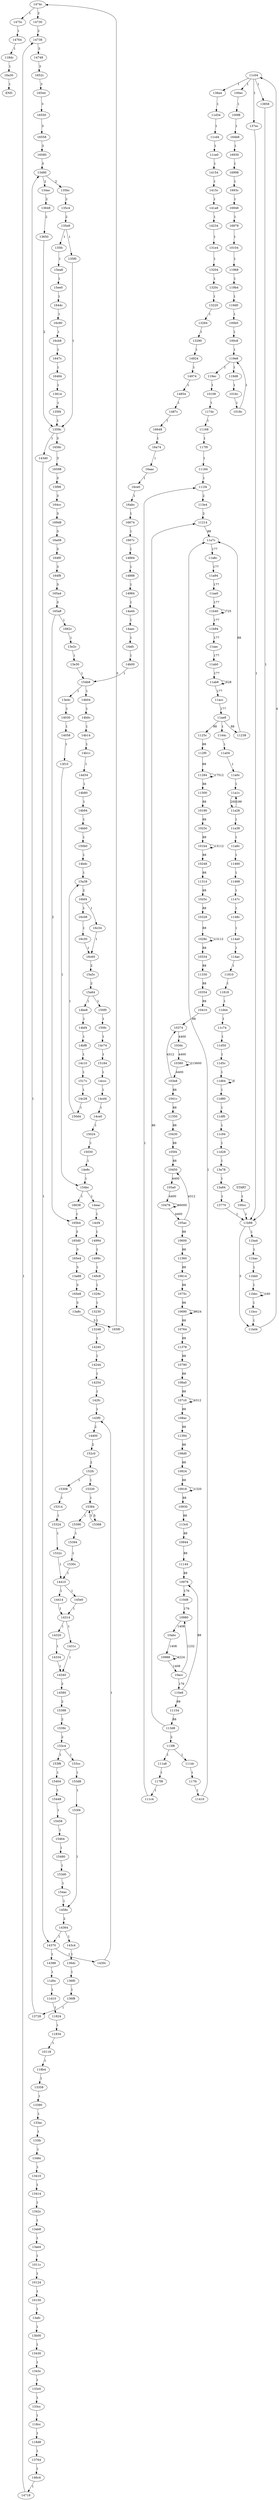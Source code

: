 digraph RAIL_CFG {
"118dc" -> "16a30" [label="1"];
"14764" -> "118dc" [label="1"];
"1475c" -> "14764" [label="1"];
"1474c" -> "1475c" [label="1"];
"16638" -> "165b4" [label="1"];
"154bc" -> "16638" [label="1"];
"14058" -> "13f10" [label="1"];
"13e4c" -> "14030" [label="1"];
"154b8" -> "13e4c" [label="1"];
"165a8" -> "1662c" [label="1"];
"135f0" -> "1359c" [label="1"];
"13a88" -> "165e8" [label="3"];
"165e4" -> "13a88" [label="3"];
"165d0" -> "165e4" [label="3"];
"164f0" -> "164f8" [label="3"];
"16a08" -> "164f0" [label="3"];
"169d8" -> "16a08" [label="3"];
"13650" -> "1359c" [label="2"];
"13480" -> "134ac" [label="2"];
"1474c" -> "14730" [label="2"];
"16558" -> "16580" [label="3"];
"16550" -> "16558" [label="3"];
"16544" -> "16550" [label="3"];
"1652c" -> "16544" [label="3"];
"14748" -> "1652c" [label="3"];
"146c4" -> "14718" [label="1"];
"118cc" -> "118d8" [label="1"];
"1343c" -> "133c0" [label="1"];
"13b00" -> "13430" [label="1"];
"13afc" -> "13b00" [label="1"];
"10150" -> "13afc" [label="1"];
"1011c" -> "10124" [label="1"];
"11834" -> "10118" [label="1"];
"11824" -> "11834" [label="1"];
"14388" -> "11d0c" [label="1"];
"14370" -> "14388" [label="1"];
"16484" -> "13614" [label="1"];
"13e2c" -> "13e30" [label="1"];
"1647c" -> "16484" [label="1"];
"16cb8" -> "1647c" [label="1"];
"15ea8" -> "15ee0" [label="1"];
"135bc" -> "135c4" [label="2"];
"136dc" -> "136f0" [label="1"];
"143c4" -> "136dc" [label="1"];
"14364" -> "143c4" [label="1"];
"153f4" -> "1458c" [label="1"];
"153d8" -> "153f4" [label="1"];
"153cc" -> "153d8" [label="1"];
"153c4" -> "153cc" [label="1"];
"14334" -> "14340" [label="1"];
"14314" -> "14320" [label="1"];
"14414" -> "14314" [label="1"];
"13764" -> "146c4" [label="1"];
"14410" -> "14414" [label="1"];
"1532c" -> "14410" [label="1"];
"15324" -> "1532c" [label="1"];
"15314" -> "15324" [label="1"];
"15308" -> "15314" [label="1"];
"11d10" -> "11824" [label="1"];
"1430c" -> "143f0" [label="1"];
"14370" -> "1430c" [label="1"];
"14364" -> "14370" [label="1"];
"1458c" -> "14364" [label="2"];
"13728" -> "13480" [label="1"];
"154ac" -> "1458c" [label="1"];
"15480" -> "153d0" [label="1"];
"13358" -> "13390" [label="1"];
"11d0c" -> "11d10" [label="1"];
"15464" -> "15480" [label="1"];
"15458" -> "15464" [label="1"];
"15404" -> "15448" [label="1"];
"16580" -> "13480" [label="3"];
"15398" -> "1539c" [label="2"];
"14580" -> "15398" [label="2"];
"14314" -> "1431c" [label="1"];
"134ac" -> "13648" [label="2"];
"145e0" -> "14314" [label="1"];
"1530c" -> "14410" [label="1"];
"15394" -> "1530c" [label="1"];
"15384" -> "15390" [label="1"];
"1346c" -> "13410" [label="1"];
"15384" -> "15368" [label="5"];
"15330" -> "15384" [label="1"];
"14400" -> "152c0" [label="2"];
"13ae4" -> "1011c" [label="1"];
"14254" -> "142fc" [label="1"];
"14244" -> "14254" [label="1"];
"14240" -> "14244" [label="1"];
"15ee0" -> "1644c" [label="1"];
"14994" -> "1499c" [label="1"];
"154bc" -> "14eac" [label="1"];
"14e8c" -> "154bc" [label="1"];
"14cd4" -> "14ce0" [label="1"];
"1658c" -> "16598" [label="3"];
"135e8" -> "135fc" [label="1"];
"15184" -> "14ccc" [label="1"];
"149c8" -> "1329c" [label="1"];
"14c74" -> "15184" [label="1"];
"16c34" -> "16c60" [label="1"];
"14c28" -> "150d4" [label="1"];
"14c10" -> "1517c" [label="1"];
"165a8" -> "165b4" [label="2"];
"135f4" -> "1359c" [label="1"];
"15a64" -> "14be8" [label="1"];
"16bf4" -> "16c34" [label="1"];
"15a5c" -> "15a64" [label="2"];
"16c60" -> "15a5c" [label="2"];
"16c08" -> "16c30" [label="1"];
"16bf4" -> "16c08" [label="1"];
"150b0" -> "14bdc" [label="1"];
"14bb0" -> "150b0" [label="1"];
"13414" -> "1342c" [label="1"];
"14b94" -> "14bb0" [label="1"];
"14340" -> "14580" [label="2"];
"14d34" -> "14b80" [label="1"];
"1359c" -> "1658c" [label="3"];
"14b1c" -> "14d34" [label="1"];
"101b4" -> "10248" [label="88"];
"153c4" -> "153f8" [label="1"];
"11b98" -> "11ba4" [label="1"];
"10690" -> "10690" [label="8624"];
"11284" -> "11284" [label="17512"];
"150fc" -> "14c74" [label="1"];
"10918" -> "10930" [label="88"];
"11818" -> "11d44" [label="1"];
"10614" -> "1075c" [label="88"];
"14030" -> "14058" [label="1"];
"105ac" -> "10600" [label="88"];
"13a8c" -> "165f0" [label="3"];
"152fc" -> "15308" [label="1"];
"10478" -> "105ac" [label="4400"];
"11350" -> "10430" [label="88"];
"133cc" -> "118cc" [label="1"];
"154b8" -> "14b04" [label="1"];
"103dc" -> "10380" [label="4400"];
"103e8" -> "10374" [label="4312"];
"11330" -> "10354" [label="88"];
"16c90" -> "16cb8" [label="1"];
"14ccc" -> "14cd4" [label="1"];
"1028c" -> "10334" [label="88"];
"14924" -> "14974" [label="1"];
"1028c" -> "1028c" [label="13112"];
"105a0" -> "10478" [label="4400"];
"11314" -> "1025c" [label="88"];
"100c8" -> "119e8" [label="1"];
"118d8" -> "13764" [label="1"];
"10918" -> "10918" [label="1320"];
"133ac" -> "133fc" [label="1"];
"14b00" -> "154b8" [label="1"];
"11c04" -> "13858" [label="1"];
"10478" -> "10478" [label="66000"];
"10450" -> "105a0" [label="4400"];
"13430" -> "1343c" [label="1"];
"112f0" -> "11284" [label="88"];
"119b4" -> "119d0" [label="1"];
"14bf8" -> "14c10" [label="1"];
"14b04" -> "14b0c" [label="1"];
"1125c" -> "112f0" [label="88"];
"14b14" -> "14b1c" [label="1"];
"11a94" -> "11aa0" [label="177"];
"10328" -> "1028c" [label="88"];
"10124" -> "10150" [label="1"];
"11c94" -> "11d28" [label="1"];
"136f0" -> "136f8" [label="1"];
"1329c" -> "13230" [label="1"];
"10334" -> "11330" [label="88"];
"14730" -> "14738" [label="2"];
"10190" -> "1023c" [label="88"];
"11378" -> "10790" [label="88"];
"135e8" -> "135f0" [label="1"];
"11b94" -> "11aac" [label="177"];
"1539c" -> "153c4" [label="2"];
"138a4" -> "11d34" [label="1"];
"141a8" -> "14234" [label="1"];
"11d64" -> "11d80" [label="1"];
"1320c" -> "13220" [label="1"];
"135fc" -> "15ea8" [label="1"];
"1075c" -> "10690" [label="88"];
"165f0" -> "1474c" [label="3"];
"11acc" -> "11ae8" [label="177"];
"11b40" -> "11b94" [label="177"];
"14738" -> "14748" [label="3"];
"14be8" -> "14bf4" [label="1"];
"1487c" -> "16648" [label="1"];
"11ab8" -> "11ab8" [label="528"];
"15030" -> "14e8c" [label="1"];
"11238" -> "11a7c" [label="88"];
"10380" -> "10380" [label="215600"];
"1499c" -> "149c8" [label="1"];
"10354" -> "10410" [label="88"];
"11284" -> "11300" [label="88"];
"119d0" -> "100b0" [label="1"];
"113e4" -> "11214" [label="2"];
"13230" -> "13248" [label="1"];
"150d4" -> "15a38" [label="1"];
"11a7c" -> "11a8c" [label="177"];
"1342c" -> "13ab8" [label="1"];
"14b80" -> "14b94" [label="1"];
"11bb0" -> "11bbc" [label="1"];
"10690" -> "10764" [label="88"];
"110e8" -> "10978" [label="88"];
"10410" -> "10374" [label="88"];
"11ab0" -> "11ab8" [label="177"];
"117dc" -> "11168" [label="1"];
"164cc" -> "169d8" [label="3"];
"15a38" -> "16bf4" [label="2"];
"11bac" -> "11bb0" [label="1"];
"11968" -> "119b4" [label="1"];
"103e8" -> "1041c" [label="88"];
"165b4" -> "165d0" [label="3"];
"14ce0" -> "15024" [label="1"];
"1025c" -> "10328" [label="88"];
"142fc" -> "143f0" [label="1"];
"11360" -> "10614" [label="88"];
"11ba4" -> "11bac" [label="1"];
"14a44" -> "14aec" [label="1"];
"119e8" -> "119ec" [label="1"];
"118b4" -> "13358" [label="1"];
"13248" -> "14240" [label="1"];
"11bcc" -> "11bd4" [label="1"];
"13390" -> "133ac" [label="1"];
"1023c" -> "101b4" [label="88"];
"1041c" -> "11350" [label="88"];
"119d8" -> "1016c" [label="1"];
"164f8" -> "165a4" [label="3"];
"13ab8" -> "13ae4" [label="1"];
"1359c" -> "143d0" [label="1"];
"15448" -> "15458" [label="1"];
"11d80" -> "11df0" [label="1"];
"14b0c" -> "14b14" [label="1"];
"10764" -> "11378" [label="88"];
"10248" -> "11314" [label="88"];
"11394" -> "108d0" [label="88"];
"133c0" -> "133cc" [label="1"];
"14888" -> "14984" [label="1"];
"16978" -> "10104" [label="1"];
"1517c" -> "14c28" [label="1"];
"1693c" -> "16948" [label="1"];
"117f0" -> "11184" [label="1"];
"11144" -> "10978" [label="88"];
"15390" -> "15394" [label="1"];
"13770" -> "11b98" [label="1"];
"10430" -> "105f4" [label="88"];
"11b40" -> "11b40" [label="725"];
"11bbc" -> "11bcc" [label="1"];
"100cc" -> "11b98" [label="1"];
"10380" -> "103e8" [label="4400"];
"10104" -> "11968" [label="1"];
"14eac" -> "14cf4" [label="1"];
"11ab8" -> "11acc" [label="177"];
"10374" -> "103dc" [label="4400"];
"150f0" -> "150fc" [label="1"];
"164b8" -> "16930" [label="1"];
"11154" -> "113d8" [label="88"];
"14cf4" -> "14994" [label="1"];
"16930" -> "16998" [label="1"];
"16c30" -> "16c60" [label="1"];
"11bbc" -> "11bbc" [label="160"];
"110d8" -> "10980" [label="176"];
"165e8" -> "13a8c" [label="3"];
"11b98" -> "11bd4" [label="3"];
"13410" -> "13414" [label="1"];
"16948" -> "16978" [label="1"];
"15368" -> "15384" [label="5"];
"100ec" -> "100f8" [label="1"];
"119ec" -> "10108" [label="1"];
"1016c" -> "1018c" [label="1"];
"111f4" -> "113e4" [label="2"];
"100b0" -> "100c8" [label="1"];
"10944" -> "11144" [label="88"];
"11a0c" -> "11a1c" [label="1"];
"10108" -> "117dc" [label="1"];
"11214" -> "11a7c" [label="88"];
"13480" -> "135bc" [label="2"];
"16998" -> "1693c" [label="1"];
"11a8c" -> "11a94" [label="177"];
"100f8" -> "164b8" [label="1"];
"11bd4" -> "11c04" [label="4"];
"16ce0" -> "16abc" [label="1"];
"11c04" -> "100ec" [label="1"];
"11aa0" -> "11b40" [label="177"];
"119e8" -> "119d8" [label="1"];
"13614" -> "135f4" [label="1"];
"1148c" -> "114a0" [label="1"];
"15024" -> "15030" [label="1"];
"11c04" -> "138a4" [label="1"];
"113c0" -> "10944" [label="88"];
"1018c" -> "119e8" [label="1"];
"11184" -> "111f4" [label="1"];
"152c0" -> "152fc" [label="2"];
"10790" -> "108a0" [label="88"];
"11300" -> "10190" [label="88"];
"108a0" -> "107c0" [label="88"];
"101b4" -> "101b4" [label="13112"];
"105ac" -> "10450" [label="4312"];
"13a84" -> "13770" [label="1"];
"136f8" -> "13728" [label="1"];
"107c0" -> "107c0" [label="4312"];
"11ae8" -> "1125c" [label="88"];
"16abc" -> "16674" [label="1"];
"108ac" -> "11394" [label="88"];
"108d0" -> "10924" [label="88"];
"13220" -> "13284" [label="1"];
"14bdc" -> "15a38" [label="1"];
"13284" -> "13290" [label="1"];
"START" -> "100cc" [label="1"];
"11468" -> "1147c" [label="1"];
"10924" -> "10918" [label="88"];
"133fc" -> "1346c" [label="1"];
"1431c" -> "14340" [label="1"];
"10acc" -> "110e8" [label="176"];
"11168" -> "117f0" [label="1"];
"10978" -> "110d8" [label="176"];
"111a8" -> "117f8" [label="1"];
"14410" -> "145e0" [label="1"];
"11ae8" -> "11238" [label="88"];
"10980" -> "10abc" [label="1408"];
"10118" -> "118b4" [label="1"];
"10abc" -> "10988" [label="1408"];
"165a4" -> "165a8" [label="3"];
"143f0" -> "14400" [label="2"];
"10988" -> "10988" [label="4224"];
"13e30" -> "154b8" [label="1"];
"11d50" -> "11d5c" [label="1"];
"10988" -> "10acc" [label="1408"];
"16aac" -> "16ce0" [label="1"];
"10acc" -> "10980" [label="1232"];
"113d8" -> "113f8" [label="2"];
"113f8" -> "111a8" [label="1"];
"111dc" -> "117fc" [label="1"];
"14154" -> "1415c" [label="1"];
"117fc" -> "11410" [label="1"];
"10600" -> "11360" [label="88"];
"137ec" -> "11b98" [label="1"];
"110e8" -> "11154" [label="88"];
"11410" -> "11a7c" [label="1"];
"13648" -> "13650" [label="2"];
"117f8" -> "111c4" [label="1"];
"11ae8" -> "1144c" [label="1"];
"14320" -> "14334" [label="1"];
"14854" -> "1487c" [label="1"];
"14aec" -> "14afc" [label="1"];
"1144c" -> "11a04" [label="1"];
"1644c" -> "16c90" [label="1"];
"16648" -> "16a74" [label="1"];
"11a04" -> "11a0c" [label="1"];
"13a78" -> "13a84" [label="1"];
"11a1c" -> "11a28" [label="200"];
"11a28" -> "11a1c" [label="199"];
"14884" -> "14888" [label="1"];
"13f10" -> "154bc" [label="1"];
"143d0" -> "14370" [label="1"];
"11a28" -> "11a38" [label="1"];
"113d8" -> "11214" [label="86"];
"14984" -> "14a44" [label="1"];
"11aac" -> "11ab0" [label="177"];
"11a38" -> "11a6c" [label="1"];
"11a6c" -> "11460" [label="1"];
"16a30" -> "END" [label="1"];
"16598" -> "15f98" [label="3"];
"14718" -> "14738" [label="1"];
"1147c" -> "1148c" [label="1"];
"11d64" -> "11d64" [label="5"];
"111c4" -> "111f4" [label="1"];
"114a0" -> "114ac" [label="1"];
"114ac" -> "11810" [label="1"];
"11810" -> "11818" [label="1"];
"113f8" -> "111dc" [label="1"];
"14afc" -> "14b00" [label="1"];
"1662c" -> "13e2c" [label="1"];
"11d44" -> "11c74" [label="1"];
"11c74" -> "11d50" [label="1"];
"15a64" -> "150f0" [label="1"];
"10930" -> "113c0" [label="88"];
"11d5c" -> "11d64" [label="1"];
"11df0" -> "11c94" [label="1"];
"16674" -> "1667c" [label="1"];
"135c4" -> "135e8" [label="2"];
"11d28" -> "13a78" [label="1"];
"105f4" -> "10450" [label="88"];
"11c04" -> "137ec" [label="1"];
"153f8" -> "15404" [label="1"];
"13858" -> "11b98" [label="1"];
"16a74" -> "16aac" [label="1"];
"11d34" -> "11cd4" [label="1"];
"11cd4" -> "11ce0" [label="1"];
"15f98" -> "164cc" [label="3"];
"131e4" -> "13204" [label="1"];
"11ce0" -> "14154" [label="1"];
"152fc" -> "15330" [label="1"];
"14bf4" -> "14bf8" [label="1"];
"1415c" -> "141a8" [label="1"];
"14234" -> "131e4" [label="1"];
"13204" -> "1320c" [label="1"];
"11460" -> "11468" [label="1"];
"13290" -> "14924" [label="1"];
"14974" -> "14854" [label="1"];
"153d0" -> "154ac" [label="1"];
"107c0" -> "108ac" [label="88"];
"1667c" -> "14884" [label="1"];
}
